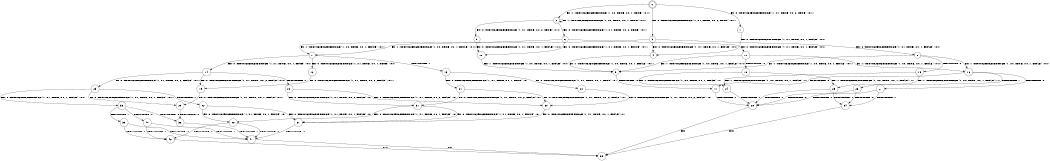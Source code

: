 digraph BCG {
size = "7, 10.5";
center = TRUE;
node [shape = circle];
0 [peripheries = 2];
0 -> 1 [label = "EX !0 !ATOMIC_EXCH_BRANCH (1, +1, TRUE, +0, 2, TRUE) !:0:1:"];
0 -> 2 [label = "EX !1 !ATOMIC_EXCH_BRANCH (1, +0, TRUE, +0, 1, TRUE) !:0:1:"];
0 -> 3 [label = "EX !0 !ATOMIC_EXCH_BRANCH (1, +1, TRUE, +0, 2, TRUE) !:0:1:"];
1 -> 4 [label = "EX !0 !ATOMIC_EXCH_BRANCH (1, +1, TRUE, +0, 1, FALSE) !:0:1:"];
2 -> 5 [label = "EX !0 !ATOMIC_EXCH_BRANCH (1, +1, TRUE, +0, 2, TRUE) !:0:1:"];
2 -> 6 [label = "EX !0 !ATOMIC_EXCH_BRANCH (1, +1, TRUE, +0, 2, TRUE) !:0:1:"];
2 -> 2 [label = "EX !1 !ATOMIC_EXCH_BRANCH (1, +0, TRUE, +0, 1, TRUE) !:0:1:"];
3 -> 4 [label = "EX !0 !ATOMIC_EXCH_BRANCH (1, +1, TRUE, +0, 1, FALSE) !:0:1:"];
3 -> 7 [label = "EX !1 !ATOMIC_EXCH_BRANCH (1, +0, TRUE, +0, 1, FALSE) !:0:1:"];
3 -> 8 [label = "EX !0 !ATOMIC_EXCH_BRANCH (1, +1, TRUE, +0, 1, FALSE) !:0:1:"];
4 -> 9 [label = "EX !1 !ATOMIC_EXCH_BRANCH (1, +0, TRUE, +0, 1, FALSE) !:0:1:"];
5 -> 10 [label = "EX !0 !ATOMIC_EXCH_BRANCH (1, +1, TRUE, +0, 1, FALSE) !:0:1:"];
6 -> 10 [label = "EX !0 !ATOMIC_EXCH_BRANCH (1, +1, TRUE, +0, 1, FALSE) !:0:1:"];
6 -> 7 [label = "EX !1 !ATOMIC_EXCH_BRANCH (1, +0, TRUE, +0, 1, FALSE) !:0:1:"];
6 -> 11 [label = "EX !0 !ATOMIC_EXCH_BRANCH (1, +1, TRUE, +0, 1, FALSE) !:0:1:"];
7 -> 12 [label = "EX !0 !ATOMIC_EXCH_BRANCH (1, +1, TRUE, +0, 1, TRUE) !:0:1:"];
7 -> 13 [label = "TERMINATE !1"];
7 -> 14 [label = "EX !0 !ATOMIC_EXCH_BRANCH (1, +1, TRUE, +0, 1, TRUE) !:0:1:"];
8 -> 9 [label = "EX !1 !ATOMIC_EXCH_BRANCH (1, +0, TRUE, +0, 1, FALSE) !:0:1:"];
8 -> 15 [label = "TERMINATE !0"];
8 -> 16 [label = "EX !1 !ATOMIC_EXCH_BRANCH (1, +0, TRUE, +0, 1, FALSE) !:0:1:"];
9 -> 17 [label = "TERMINATE !0"];
10 -> 9 [label = "EX !1 !ATOMIC_EXCH_BRANCH (1, +0, TRUE, +0, 1, FALSE) !:0:1:"];
11 -> 9 [label = "EX !1 !ATOMIC_EXCH_BRANCH (1, +0, TRUE, +0, 1, FALSE) !:0:1:"];
11 -> 18 [label = "TERMINATE !0"];
11 -> 16 [label = "EX !1 !ATOMIC_EXCH_BRANCH (1, +0, TRUE, +0, 1, FALSE) !:0:1:"];
12 -> 19 [label = "EX !0 !ATOMIC_EXCH_BRANCH (1, +1, TRUE, +0, 2, FALSE) !:0:1:"];
13 -> 20 [label = "EX !0 !ATOMIC_EXCH_BRANCH (1, +1, TRUE, +0, 1, TRUE) !:0:"];
13 -> 21 [label = "EX !0 !ATOMIC_EXCH_BRANCH (1, +1, TRUE, +0, 1, TRUE) !:0:"];
14 -> 19 [label = "EX !0 !ATOMIC_EXCH_BRANCH (1, +1, TRUE, +0, 2, FALSE) !:0:1:"];
14 -> 22 [label = "TERMINATE !1"];
14 -> 23 [label = "EX !0 !ATOMIC_EXCH_BRANCH (1, +1, TRUE, +0, 2, FALSE) !:0:1:"];
15 -> 24 [label = "EX !1 !ATOMIC_EXCH_BRANCH (1, +0, TRUE, +0, 1, FALSE) !:1:"];
15 -> 25 [label = "EX !1 !ATOMIC_EXCH_BRANCH (1, +0, TRUE, +0, 1, FALSE) !:1:"];
16 -> 17 [label = "TERMINATE !0"];
16 -> 26 [label = "TERMINATE !1"];
16 -> 27 [label = "TERMINATE !0"];
17 -> 28 [label = "TERMINATE !1"];
18 -> 24 [label = "EX !1 !ATOMIC_EXCH_BRANCH (1, +0, TRUE, +0, 1, FALSE) !:1:"];
18 -> 25 [label = "EX !1 !ATOMIC_EXCH_BRANCH (1, +0, TRUE, +0, 1, FALSE) !:1:"];
19 -> 29 [label = "EX !0 !ATOMIC_EXCH_BRANCH (1, +1, TRUE, +0, 1, FALSE) !:0:1:"];
20 -> 30 [label = "EX !0 !ATOMIC_EXCH_BRANCH (1, +1, TRUE, +0, 2, FALSE) !:0:"];
21 -> 30 [label = "EX !0 !ATOMIC_EXCH_BRANCH (1, +1, TRUE, +0, 2, FALSE) !:0:"];
21 -> 31 [label = "EX !0 !ATOMIC_EXCH_BRANCH (1, +1, TRUE, +0, 2, FALSE) !:0:"];
22 -> 30 [label = "EX !0 !ATOMIC_EXCH_BRANCH (1, +1, TRUE, +0, 2, FALSE) !:0:"];
22 -> 31 [label = "EX !0 !ATOMIC_EXCH_BRANCH (1, +1, TRUE, +0, 2, FALSE) !:0:"];
23 -> 29 [label = "EX !0 !ATOMIC_EXCH_BRANCH (1, +1, TRUE, +0, 1, FALSE) !:0:1:"];
23 -> 32 [label = "TERMINATE !1"];
23 -> 33 [label = "EX !0 !ATOMIC_EXCH_BRANCH (1, +1, TRUE, +0, 1, FALSE) !:0:1:"];
24 -> 28 [label = "TERMINATE !1"];
25 -> 28 [label = "TERMINATE !1"];
25 -> 34 [label = "TERMINATE !1"];
26 -> 28 [label = "TERMINATE !0"];
26 -> 34 [label = "TERMINATE !0"];
27 -> 28 [label = "TERMINATE !1"];
27 -> 34 [label = "TERMINATE !1"];
28 -> 35 [label = "exit"];
29 -> 36 [label = "TERMINATE !0"];
30 -> 37 [label = "EX !0 !ATOMIC_EXCH_BRANCH (1, +1, TRUE, +0, 1, FALSE) !:0:"];
31 -> 37 [label = "EX !0 !ATOMIC_EXCH_BRANCH (1, +1, TRUE, +0, 1, FALSE) !:0:"];
31 -> 38 [label = "EX !0 !ATOMIC_EXCH_BRANCH (1, +1, TRUE, +0, 1, FALSE) !:0:"];
32 -> 37 [label = "EX !0 !ATOMIC_EXCH_BRANCH (1, +1, TRUE, +0, 1, FALSE) !:0:"];
32 -> 38 [label = "EX !0 !ATOMIC_EXCH_BRANCH (1, +1, TRUE, +0, 1, FALSE) !:0:"];
33 -> 36 [label = "TERMINATE !0"];
33 -> 39 [label = "TERMINATE !1"];
33 -> 40 [label = "TERMINATE !0"];
34 -> 35 [label = "exit"];
36 -> 41 [label = "TERMINATE !1"];
37 -> 41 [label = "TERMINATE !0"];
38 -> 41 [label = "TERMINATE !0"];
38 -> 42 [label = "TERMINATE !0"];
39 -> 41 [label = "TERMINATE !0"];
39 -> 42 [label = "TERMINATE !0"];
40 -> 41 [label = "TERMINATE !1"];
40 -> 42 [label = "TERMINATE !1"];
41 -> 35 [label = "exit"];
42 -> 35 [label = "exit"];
}
